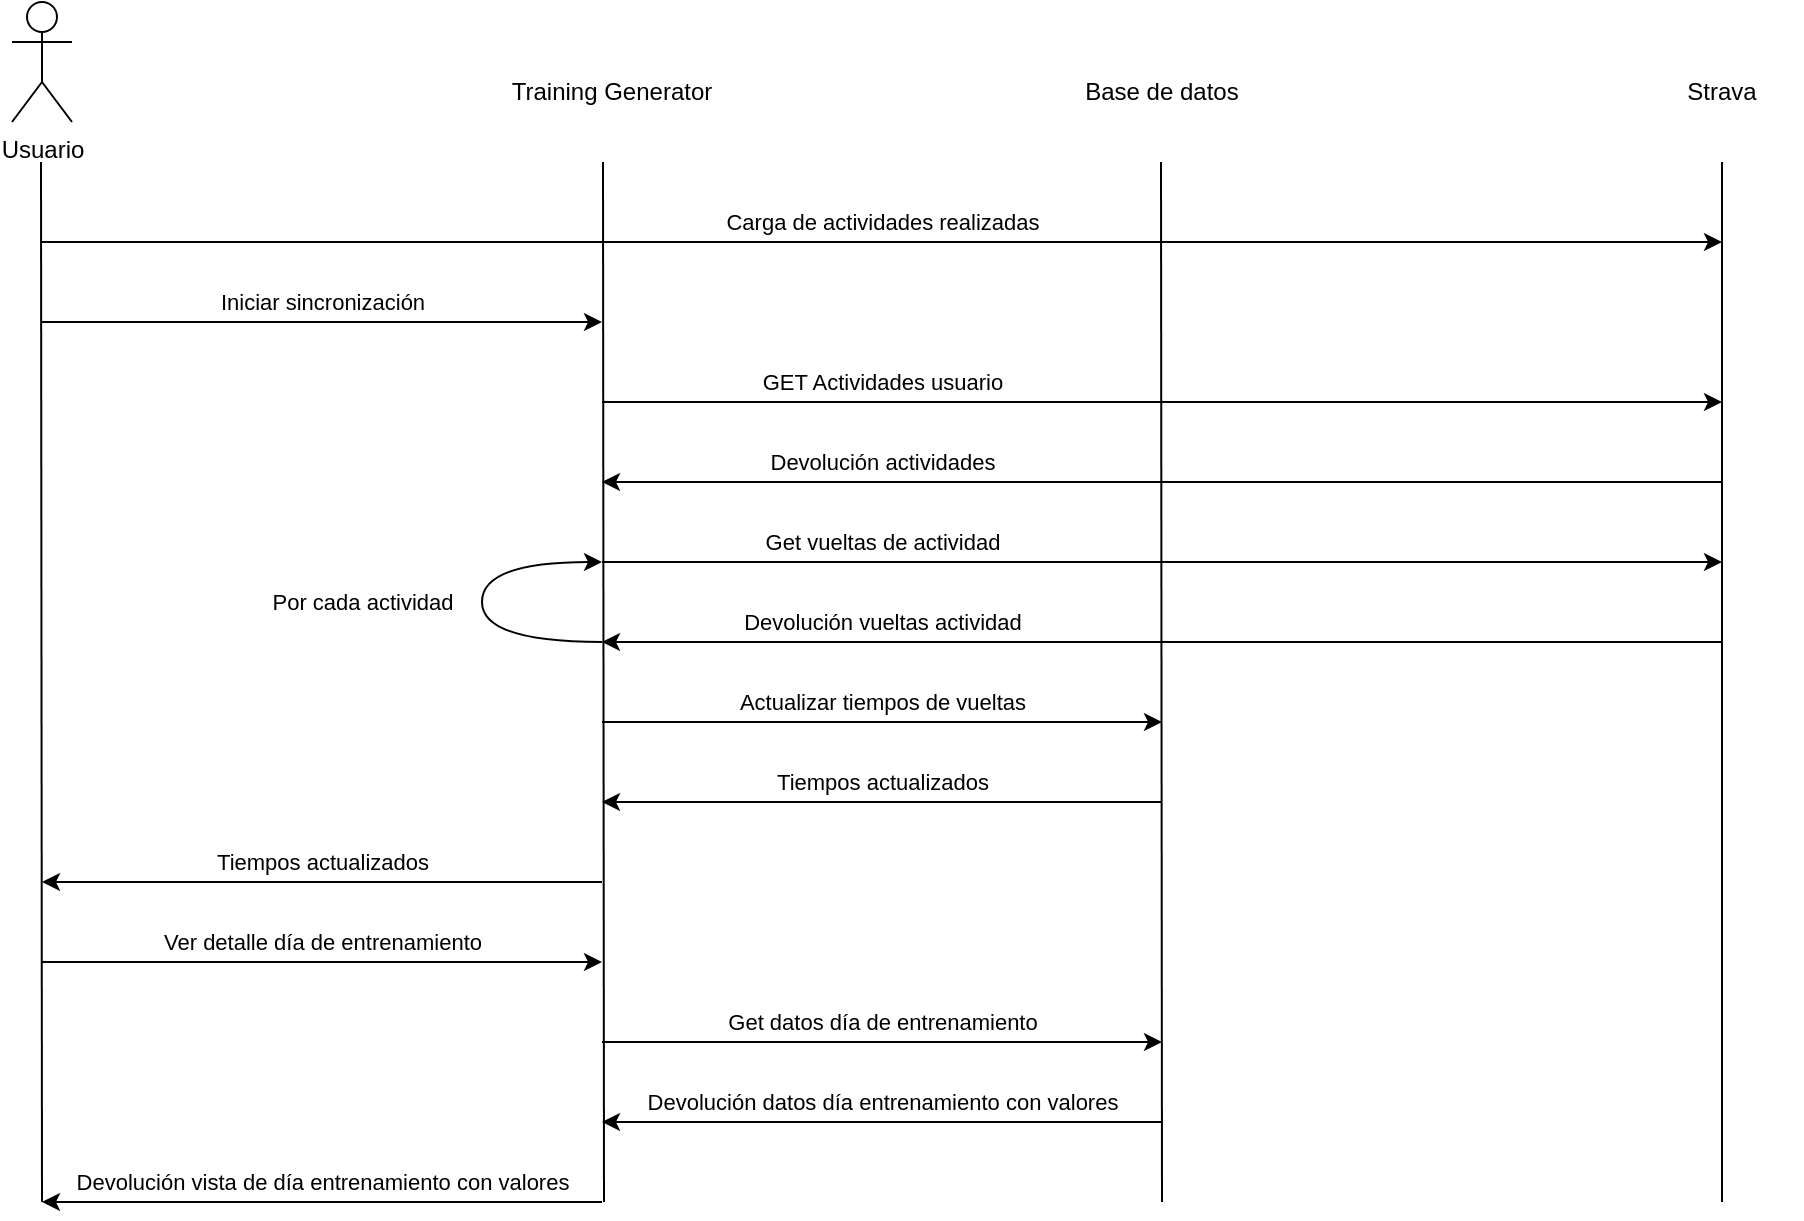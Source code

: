 <mxfile version="21.3.2" type="device">
  <diagram name="Página-1" id="tGasbVyNzPwbUm8kwMrS">
    <mxGraphModel dx="1434" dy="764" grid="1" gridSize="10" guides="1" tooltips="1" connect="1" arrows="1" fold="1" page="1" pageScale="1" pageWidth="827" pageHeight="1169" math="0" shadow="0">
      <root>
        <mxCell id="0" />
        <mxCell id="1" parent="0" />
        <mxCell id="ZWd0pGW9QoSTtCzK0dMh-1" value="Usuario" style="shape=umlActor;verticalLabelPosition=bottom;verticalAlign=top;html=1;outlineConnect=0;" vertex="1" parent="1">
          <mxGeometry x="125" y="40" width="30" height="60" as="geometry" />
        </mxCell>
        <mxCell id="ZWd0pGW9QoSTtCzK0dMh-4" value="" style="endArrow=none;html=1;rounded=0;" edge="1" parent="1">
          <mxGeometry width="50" height="50" relative="1" as="geometry">
            <mxPoint x="421" y="640" as="sourcePoint" />
            <mxPoint x="420.5" y="120" as="targetPoint" />
          </mxGeometry>
        </mxCell>
        <mxCell id="ZWd0pGW9QoSTtCzK0dMh-5" value="Training Generator" style="text;html=1;strokeColor=none;fillColor=none;align=center;verticalAlign=middle;whiteSpace=wrap;rounded=0;" vertex="1" parent="1">
          <mxGeometry x="370" y="70" width="110" height="30" as="geometry" />
        </mxCell>
        <mxCell id="ZWd0pGW9QoSTtCzK0dMh-6" value="" style="endArrow=none;html=1;rounded=0;" edge="1" parent="1">
          <mxGeometry width="50" height="50" relative="1" as="geometry">
            <mxPoint x="700" y="640" as="sourcePoint" />
            <mxPoint x="699.5" y="120" as="targetPoint" />
          </mxGeometry>
        </mxCell>
        <mxCell id="ZWd0pGW9QoSTtCzK0dMh-7" value="Base de datos" style="text;html=1;strokeColor=none;fillColor=none;align=center;verticalAlign=middle;whiteSpace=wrap;rounded=0;" vertex="1" parent="1">
          <mxGeometry x="660" y="70" width="80" height="30" as="geometry" />
        </mxCell>
        <mxCell id="ZWd0pGW9QoSTtCzK0dMh-8" value="" style="endArrow=none;html=1;rounded=0;" edge="1" parent="1">
          <mxGeometry width="50" height="50" relative="1" as="geometry">
            <mxPoint x="140" y="640" as="sourcePoint" />
            <mxPoint x="139.5" y="120" as="targetPoint" />
          </mxGeometry>
        </mxCell>
        <mxCell id="ZWd0pGW9QoSTtCzK0dMh-19" value="" style="endArrow=none;html=1;rounded=0;" edge="1" parent="1">
          <mxGeometry width="50" height="50" relative="1" as="geometry">
            <mxPoint x="980" y="640" as="sourcePoint" />
            <mxPoint x="980" y="120" as="targetPoint" />
          </mxGeometry>
        </mxCell>
        <mxCell id="ZWd0pGW9QoSTtCzK0dMh-20" value="Strava" style="text;html=1;strokeColor=none;fillColor=none;align=center;verticalAlign=middle;whiteSpace=wrap;rounded=0;" vertex="1" parent="1">
          <mxGeometry x="940" y="70" width="80" height="30" as="geometry" />
        </mxCell>
        <mxCell id="ZWd0pGW9QoSTtCzK0dMh-38" value="" style="endArrow=classic;html=1;rounded=0;" edge="1" parent="1">
          <mxGeometry width="50" height="50" relative="1" as="geometry">
            <mxPoint x="140" y="160" as="sourcePoint" />
            <mxPoint x="980" y="160" as="targetPoint" />
          </mxGeometry>
        </mxCell>
        <mxCell id="ZWd0pGW9QoSTtCzK0dMh-39" value="Carga de actividades realizadas" style="edgeLabel;html=1;align=center;verticalAlign=middle;resizable=0;points=[];" vertex="1" connectable="0" parent="ZWd0pGW9QoSTtCzK0dMh-38">
          <mxGeometry x="-0.086" y="3" relative="1" as="geometry">
            <mxPoint x="36" y="-7" as="offset" />
          </mxGeometry>
        </mxCell>
        <mxCell id="ZWd0pGW9QoSTtCzK0dMh-40" value="" style="endArrow=classic;html=1;rounded=0;" edge="1" parent="1">
          <mxGeometry width="50" height="50" relative="1" as="geometry">
            <mxPoint x="140" y="200" as="sourcePoint" />
            <mxPoint x="420" y="200" as="targetPoint" />
          </mxGeometry>
        </mxCell>
        <mxCell id="ZWd0pGW9QoSTtCzK0dMh-41" value="Iniciar sincronización" style="edgeLabel;html=1;align=center;verticalAlign=middle;resizable=0;points=[];" vertex="1" connectable="0" parent="ZWd0pGW9QoSTtCzK0dMh-40">
          <mxGeometry x="0.157" y="-3" relative="1" as="geometry">
            <mxPoint x="-22" y="-13" as="offset" />
          </mxGeometry>
        </mxCell>
        <mxCell id="ZWd0pGW9QoSTtCzK0dMh-42" value="" style="endArrow=classic;html=1;rounded=0;" edge="1" parent="1">
          <mxGeometry width="50" height="50" relative="1" as="geometry">
            <mxPoint x="420" y="240" as="sourcePoint" />
            <mxPoint x="980" y="240" as="targetPoint" />
          </mxGeometry>
        </mxCell>
        <mxCell id="ZWd0pGW9QoSTtCzK0dMh-43" value="GET Actividades usuario" style="edgeLabel;html=1;align=center;verticalAlign=middle;resizable=0;points=[];" vertex="1" connectable="0" parent="ZWd0pGW9QoSTtCzK0dMh-42">
          <mxGeometry x="-0.132" y="3" relative="1" as="geometry">
            <mxPoint x="-103" y="-7" as="offset" />
          </mxGeometry>
        </mxCell>
        <mxCell id="ZWd0pGW9QoSTtCzK0dMh-44" value="" style="endArrow=classic;html=1;rounded=0;" edge="1" parent="1">
          <mxGeometry width="50" height="50" relative="1" as="geometry">
            <mxPoint x="980" y="280" as="sourcePoint" />
            <mxPoint x="420" y="280" as="targetPoint" />
          </mxGeometry>
        </mxCell>
        <mxCell id="ZWd0pGW9QoSTtCzK0dMh-45" value="Devolución actividades" style="edgeLabel;html=1;align=center;verticalAlign=middle;resizable=0;points=[];" vertex="1" connectable="0" parent="ZWd0pGW9QoSTtCzK0dMh-44">
          <mxGeometry x="0.582" y="-2" relative="1" as="geometry">
            <mxPoint x="23" y="-8" as="offset" />
          </mxGeometry>
        </mxCell>
        <mxCell id="ZWd0pGW9QoSTtCzK0dMh-46" value="" style="endArrow=classic;html=1;rounded=0;" edge="1" parent="1">
          <mxGeometry width="50" height="50" relative="1" as="geometry">
            <mxPoint x="420" y="320" as="sourcePoint" />
            <mxPoint x="980" y="320" as="targetPoint" />
          </mxGeometry>
        </mxCell>
        <mxCell id="ZWd0pGW9QoSTtCzK0dMh-47" value="Get vueltas de actividad" style="edgeLabel;html=1;align=center;verticalAlign=middle;resizable=0;points=[];" vertex="1" connectable="0" parent="ZWd0pGW9QoSTtCzK0dMh-46">
          <mxGeometry x="-0.539" y="-5" relative="1" as="geometry">
            <mxPoint x="11" y="-15" as="offset" />
          </mxGeometry>
        </mxCell>
        <mxCell id="ZWd0pGW9QoSTtCzK0dMh-48" value="" style="endArrow=classic;html=1;rounded=0;" edge="1" parent="1">
          <mxGeometry width="50" height="50" relative="1" as="geometry">
            <mxPoint x="980" y="360" as="sourcePoint" />
            <mxPoint x="420" y="360" as="targetPoint" />
          </mxGeometry>
        </mxCell>
        <mxCell id="ZWd0pGW9QoSTtCzK0dMh-49" value="Devolución vueltas actividad" style="edgeLabel;html=1;align=center;verticalAlign=middle;resizable=0;points=[];" vertex="1" connectable="0" parent="ZWd0pGW9QoSTtCzK0dMh-48">
          <mxGeometry x="0.486" y="-3" relative="1" as="geometry">
            <mxPoint x="-4" y="-7" as="offset" />
          </mxGeometry>
        </mxCell>
        <mxCell id="ZWd0pGW9QoSTtCzK0dMh-50" value="" style="curved=1;endArrow=classic;html=1;rounded=0;" edge="1" parent="1">
          <mxGeometry width="50" height="50" relative="1" as="geometry">
            <mxPoint x="420" y="360" as="sourcePoint" />
            <mxPoint x="420" y="320" as="targetPoint" />
            <Array as="points">
              <mxPoint x="360" y="360" />
              <mxPoint x="360" y="320" />
            </Array>
          </mxGeometry>
        </mxCell>
        <mxCell id="ZWd0pGW9QoSTtCzK0dMh-51" value="Por cada actividad" style="edgeLabel;html=1;align=center;verticalAlign=middle;resizable=0;points=[];" vertex="1" connectable="0" parent="ZWd0pGW9QoSTtCzK0dMh-50">
          <mxGeometry x="0.125" y="-8" relative="1" as="geometry">
            <mxPoint x="-68" y="10" as="offset" />
          </mxGeometry>
        </mxCell>
        <mxCell id="ZWd0pGW9QoSTtCzK0dMh-52" value="" style="endArrow=classic;html=1;rounded=0;" edge="1" parent="1">
          <mxGeometry width="50" height="50" relative="1" as="geometry">
            <mxPoint x="420" y="400" as="sourcePoint" />
            <mxPoint x="700" y="400" as="targetPoint" />
          </mxGeometry>
        </mxCell>
        <mxCell id="ZWd0pGW9QoSTtCzK0dMh-53" value="Actualizar tiempos de vueltas" style="edgeLabel;html=1;align=center;verticalAlign=middle;resizable=0;points=[];" vertex="1" connectable="0" parent="ZWd0pGW9QoSTtCzK0dMh-52">
          <mxGeometry x="-0.314" y="-2" relative="1" as="geometry">
            <mxPoint x="44" y="-12" as="offset" />
          </mxGeometry>
        </mxCell>
        <mxCell id="ZWd0pGW9QoSTtCzK0dMh-54" value="" style="endArrow=classic;html=1;rounded=0;" edge="1" parent="1">
          <mxGeometry width="50" height="50" relative="1" as="geometry">
            <mxPoint x="700" y="440" as="sourcePoint" />
            <mxPoint x="420" y="440" as="targetPoint" />
          </mxGeometry>
        </mxCell>
        <mxCell id="ZWd0pGW9QoSTtCzK0dMh-55" value="Tiempos actualizados" style="edgeLabel;html=1;align=center;verticalAlign=middle;resizable=0;points=[];" vertex="1" connectable="0" parent="ZWd0pGW9QoSTtCzK0dMh-54">
          <mxGeometry x="0.1" y="5" relative="1" as="geometry">
            <mxPoint x="14" y="-15" as="offset" />
          </mxGeometry>
        </mxCell>
        <mxCell id="ZWd0pGW9QoSTtCzK0dMh-56" value="" style="endArrow=classic;html=1;rounded=0;" edge="1" parent="1">
          <mxGeometry width="50" height="50" relative="1" as="geometry">
            <mxPoint x="420" y="480" as="sourcePoint" />
            <mxPoint x="140" y="480" as="targetPoint" />
          </mxGeometry>
        </mxCell>
        <mxCell id="ZWd0pGW9QoSTtCzK0dMh-57" value="Tiempos actualizados" style="edgeLabel;html=1;align=center;verticalAlign=middle;resizable=0;points=[];" vertex="1" connectable="0" parent="ZWd0pGW9QoSTtCzK0dMh-56">
          <mxGeometry x="0.1" y="5" relative="1" as="geometry">
            <mxPoint x="14" y="-15" as="offset" />
          </mxGeometry>
        </mxCell>
        <mxCell id="ZWd0pGW9QoSTtCzK0dMh-58" value="" style="endArrow=classic;html=1;rounded=0;" edge="1" parent="1">
          <mxGeometry width="50" height="50" relative="1" as="geometry">
            <mxPoint x="140" y="520" as="sourcePoint" />
            <mxPoint x="420" y="520" as="targetPoint" />
          </mxGeometry>
        </mxCell>
        <mxCell id="ZWd0pGW9QoSTtCzK0dMh-59" value="Ver detalle día de entrenamiento" style="edgeLabel;html=1;align=center;verticalAlign=middle;resizable=0;points=[];" vertex="1" connectable="0" parent="ZWd0pGW9QoSTtCzK0dMh-58">
          <mxGeometry x="0.171" y="-2" relative="1" as="geometry">
            <mxPoint x="-24" y="-12" as="offset" />
          </mxGeometry>
        </mxCell>
        <mxCell id="ZWd0pGW9QoSTtCzK0dMh-60" value="" style="endArrow=classic;html=1;rounded=0;" edge="1" parent="1">
          <mxGeometry width="50" height="50" relative="1" as="geometry">
            <mxPoint x="420" y="560" as="sourcePoint" />
            <mxPoint x="700" y="560" as="targetPoint" />
          </mxGeometry>
        </mxCell>
        <mxCell id="ZWd0pGW9QoSTtCzK0dMh-61" value="Get datos día de entrenamiento" style="edgeLabel;html=1;align=center;verticalAlign=middle;resizable=0;points=[];" vertex="1" connectable="0" parent="ZWd0pGW9QoSTtCzK0dMh-60">
          <mxGeometry x="0.107" y="-3" relative="1" as="geometry">
            <mxPoint x="-15" y="-13" as="offset" />
          </mxGeometry>
        </mxCell>
        <mxCell id="ZWd0pGW9QoSTtCzK0dMh-64" value="" style="endArrow=classic;html=1;rounded=0;" edge="1" parent="1">
          <mxGeometry width="50" height="50" relative="1" as="geometry">
            <mxPoint x="700" y="600" as="sourcePoint" />
            <mxPoint x="420" y="600" as="targetPoint" />
          </mxGeometry>
        </mxCell>
        <mxCell id="ZWd0pGW9QoSTtCzK0dMh-65" value="Devolución datos día entrenamiento con valores" style="edgeLabel;html=1;align=center;verticalAlign=middle;resizable=0;points=[];" vertex="1" connectable="0" parent="ZWd0pGW9QoSTtCzK0dMh-64">
          <mxGeometry x="0.1" y="5" relative="1" as="geometry">
            <mxPoint x="14" y="-15" as="offset" />
          </mxGeometry>
        </mxCell>
        <mxCell id="ZWd0pGW9QoSTtCzK0dMh-66" value="" style="endArrow=classic;html=1;rounded=0;" edge="1" parent="1">
          <mxGeometry width="50" height="50" relative="1" as="geometry">
            <mxPoint x="420" y="640" as="sourcePoint" />
            <mxPoint x="140" y="640" as="targetPoint" />
          </mxGeometry>
        </mxCell>
        <mxCell id="ZWd0pGW9QoSTtCzK0dMh-67" value="Devolución vista de día entrenamiento con valores" style="edgeLabel;html=1;align=center;verticalAlign=middle;resizable=0;points=[];" vertex="1" connectable="0" parent="ZWd0pGW9QoSTtCzK0dMh-66">
          <mxGeometry x="0.1" y="5" relative="1" as="geometry">
            <mxPoint x="14" y="-15" as="offset" />
          </mxGeometry>
        </mxCell>
      </root>
    </mxGraphModel>
  </diagram>
</mxfile>
